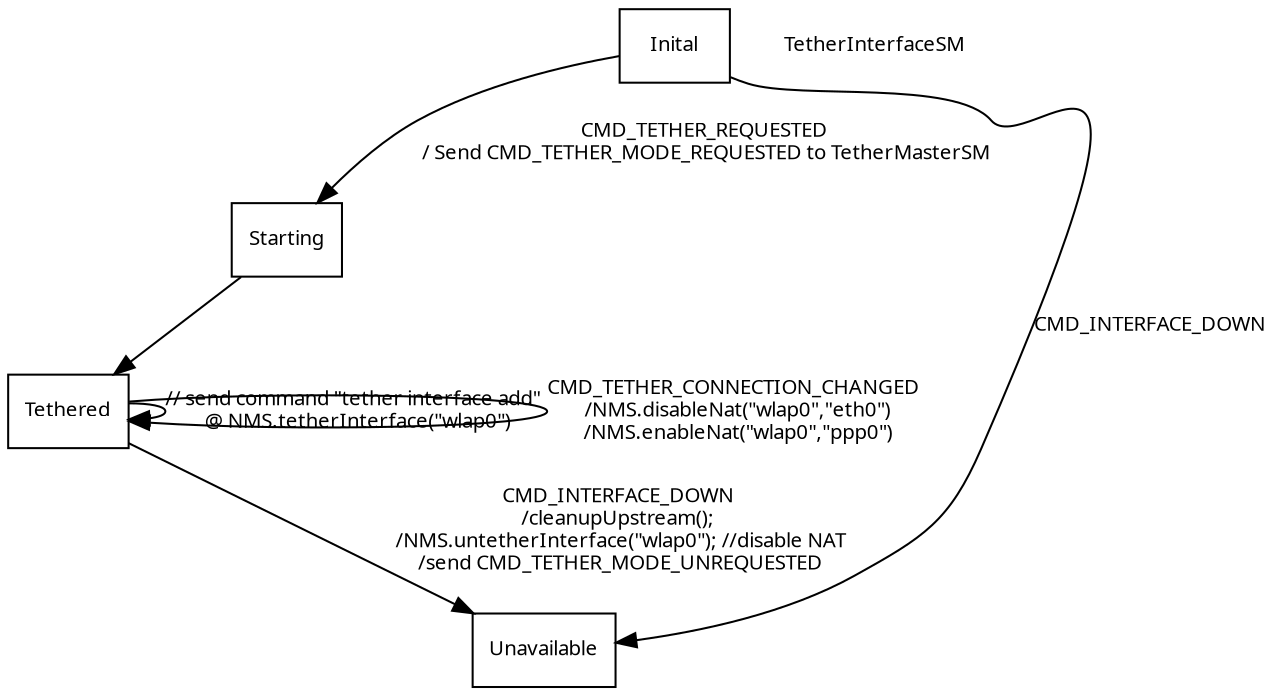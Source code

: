 

digraph TetherInterfaceSM{
	size = "8.5, 11";
	fontname = "Microsoft YaHei";
	fontsize = 15;
	node [shape = record, fontname = "Microsoft YaHei", fontsize = 10];
	edge [fontname = "Microsoft YaHei", fontsize = 10];
	Inital -> Starting [ label = "CMD_TETHER_REQUESTED\n / Send CMD_TETHER_MODE_REQUESTED to TetherMasterSM" ];
	Inital -> Unavailable[ label = "CMD_INTERFACE_DOWN\n" ];
	Starting-> Tethered;
	Tethered-> Tethered[ label = "// send command \"tether interface add\" \n @ NMS.tetherInterface(\"wlap0\")" ];
	Tethered-> Tethered[ label = "CMD_TETHER_CONNECTION_CHANGED \n /NMS.disableNat(\"wlap0\",\"eth0\")\n /NMS.enableNat(\"wlap0\",\"ppp0\")" ];
	Tethered-> Unavailable[ label = "CMD_INTERFACE_DOWN\n /cleanupUpstream(); \n /NMS.untetherInterface(\"wlap0\"); //disable NAT\n /send CMD_TETHER_MODE_UNREQUESTED" ];
	"TetherInterfaceSM" [ shape = plaintext ];
}
